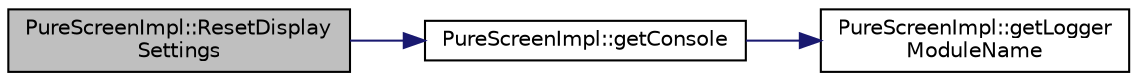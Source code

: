digraph "PureScreenImpl::ResetDisplaySettings"
{
 // LATEX_PDF_SIZE
  edge [fontname="Helvetica",fontsize="10",labelfontname="Helvetica",labelfontsize="10"];
  node [fontname="Helvetica",fontsize="10",shape=record];
  rankdir="LR";
  Node1 [label="PureScreenImpl::ResetDisplay\lSettings",height=0.2,width=0.4,color="black", fillcolor="grey75", style="filled", fontcolor="black",tooltip="Resets the original display settings."];
  Node1 -> Node2 [color="midnightblue",fontsize="10",style="solid",fontname="Helvetica"];
  Node2 [label="PureScreenImpl::getConsole",height=0.2,width=0.4,color="black", fillcolor="white", style="filled",URL="$class_pure_screen_impl.html#af61e5e4ab6ab4eb7cb8f0e246b7d6485",tooltip="Returns access to console preset with logger module name as this class."];
  Node2 -> Node3 [color="midnightblue",fontsize="10",style="solid",fontname="Helvetica"];
  Node3 [label="PureScreenImpl::getLogger\lModuleName",height=0.2,width=0.4,color="black", fillcolor="white", style="filled",URL="$class_pure_screen_impl.html#aca75838dda7e3c717a8ea2d6b9934b5d",tooltip="Returns the logger module name of this class."];
}
